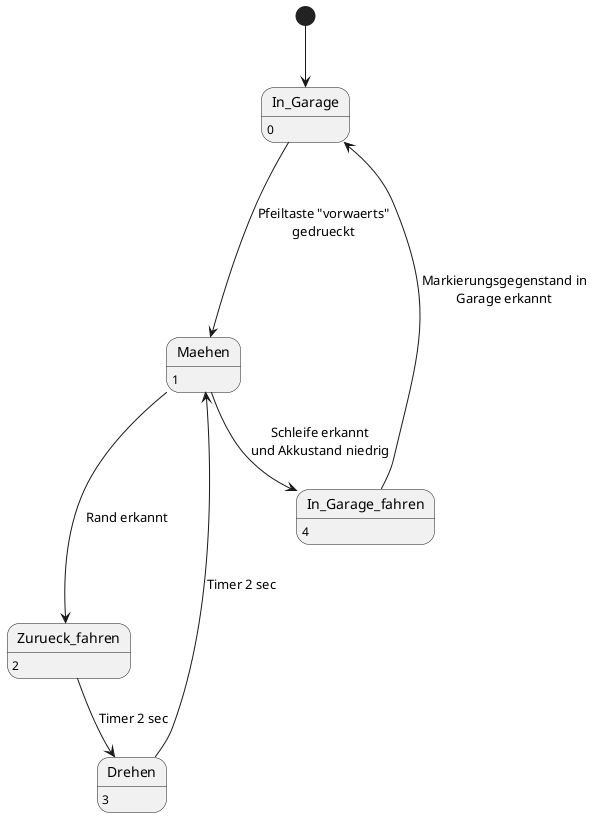 @startuml
[*] --> In_Garage
In_Garage : 0

Maehen : 1
In_Garage ---> Maehen : Pfeiltaste "vorwaerts"\ngedrueckt

Zurueck_fahren : 2
Maehen ---> Zurueck_fahren : Rand erkannt

Drehen : 3
Zurueck_fahren --> Drehen : Timer 2 sec

Drehen --> Maehen : Timer 2 sec

Maehen --> In_Garage_fahren : Schleife erkannt\nund Akkustand niedrig

In_Garage_fahren --> In_Garage : Markierungsgegenstand in\nGarage erkannt
In_Garage_fahren : 4
@enduml